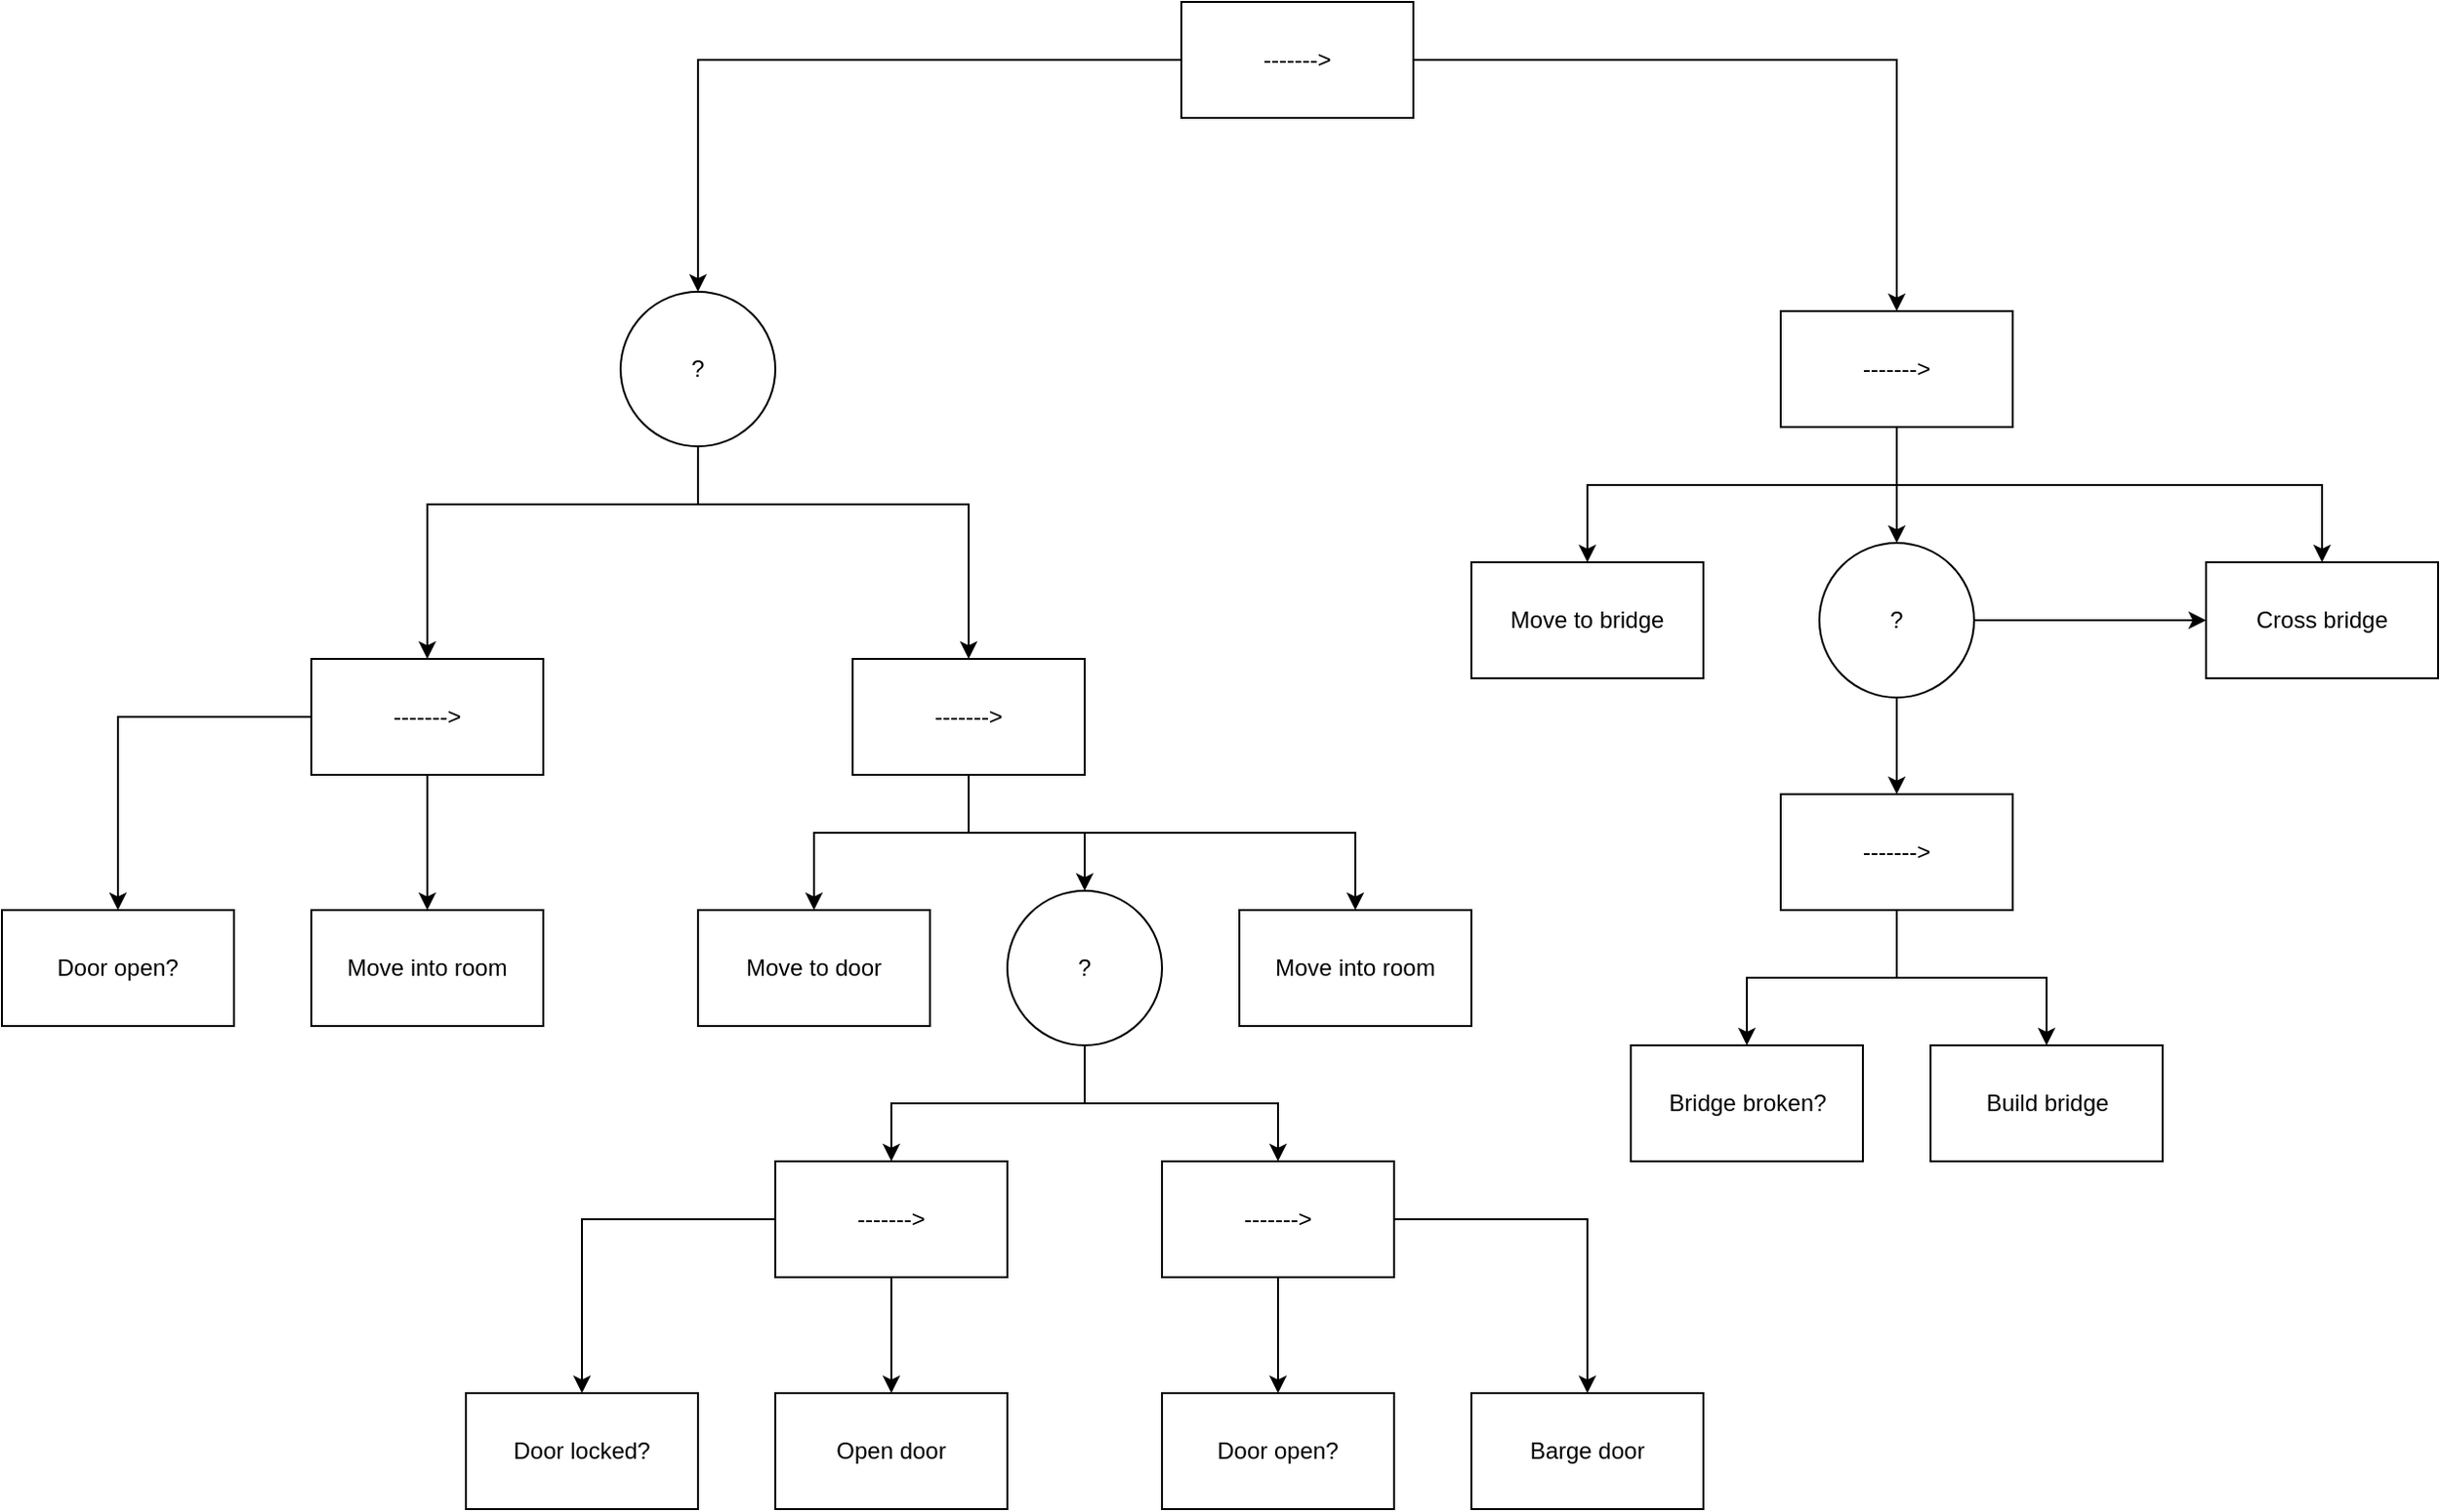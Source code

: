 <mxfile version="17.2.4"><diagram id="IPkd16YKOQhUqOxNHu_6" name="Page-1"><mxGraphModel dx="2805" dy="2206" grid="1" gridSize="10" guides="1" tooltips="1" connect="1" arrows="1" fold="1" page="1" pageScale="1" pageWidth="850" pageHeight="1100" math="0" shadow="0"><root><mxCell id="0"/><mxCell id="1" parent="0"/><mxCell id="6i_MNXXHQOB_27ZOIL5E-6" style="edgeStyle=orthogonalEdgeStyle;rounded=0;orthogonalLoop=1;jettySize=auto;html=1;entryX=0.5;entryY=0;entryDx=0;entryDy=0;" edge="1" parent="1" source="6i_MNXXHQOB_27ZOIL5E-1" target="6i_MNXXHQOB_27ZOIL5E-2"><mxGeometry relative="1" as="geometry"><Array as="points"><mxPoint x="210" y="190"/><mxPoint x="70" y="190"/></Array></mxGeometry></mxCell><mxCell id="6i_MNXXHQOB_27ZOIL5E-7" style="edgeStyle=orthogonalEdgeStyle;rounded=0;orthogonalLoop=1;jettySize=auto;html=1;entryX=0.5;entryY=0;entryDx=0;entryDy=0;" edge="1" parent="1" source="6i_MNXXHQOB_27ZOIL5E-1" target="6i_MNXXHQOB_27ZOIL5E-5"><mxGeometry relative="1" as="geometry"><Array as="points"><mxPoint x="210" y="190"/><mxPoint x="350" y="190"/></Array></mxGeometry></mxCell><mxCell id="6i_MNXXHQOB_27ZOIL5E-1" value="?" style="ellipse;whiteSpace=wrap;html=1;aspect=fixed;" vertex="1" parent="1"><mxGeometry x="170" y="80" width="80" height="80" as="geometry"/></mxCell><mxCell id="6i_MNXXHQOB_27ZOIL5E-10" style="edgeStyle=orthogonalEdgeStyle;rounded=0;orthogonalLoop=1;jettySize=auto;html=1;entryX=0.5;entryY=0;entryDx=0;entryDy=0;" edge="1" parent="1" source="6i_MNXXHQOB_27ZOIL5E-2" target="6i_MNXXHQOB_27ZOIL5E-9"><mxGeometry relative="1" as="geometry"/></mxCell><mxCell id="6i_MNXXHQOB_27ZOIL5E-11" style="edgeStyle=orthogonalEdgeStyle;rounded=0;orthogonalLoop=1;jettySize=auto;html=1;" edge="1" parent="1" source="6i_MNXXHQOB_27ZOIL5E-2" target="6i_MNXXHQOB_27ZOIL5E-8"><mxGeometry relative="1" as="geometry"/></mxCell><mxCell id="6i_MNXXHQOB_27ZOIL5E-2" value="-------&amp;gt;" style="rounded=0;whiteSpace=wrap;html=1;" vertex="1" parent="1"><mxGeometry x="10" y="270" width="120" height="60" as="geometry"/></mxCell><mxCell id="6i_MNXXHQOB_27ZOIL5E-15" style="edgeStyle=orthogonalEdgeStyle;rounded=0;orthogonalLoop=1;jettySize=auto;html=1;" edge="1" parent="1" source="6i_MNXXHQOB_27ZOIL5E-5" target="6i_MNXXHQOB_27ZOIL5E-12"><mxGeometry relative="1" as="geometry"><Array as="points"><mxPoint x="350" y="360"/><mxPoint x="270" y="360"/></Array></mxGeometry></mxCell><mxCell id="6i_MNXXHQOB_27ZOIL5E-16" style="edgeStyle=orthogonalEdgeStyle;rounded=0;orthogonalLoop=1;jettySize=auto;html=1;" edge="1" parent="1" source="6i_MNXXHQOB_27ZOIL5E-5" target="6i_MNXXHQOB_27ZOIL5E-13"><mxGeometry relative="1" as="geometry"/></mxCell><mxCell id="6i_MNXXHQOB_27ZOIL5E-17" style="edgeStyle=orthogonalEdgeStyle;rounded=0;orthogonalLoop=1;jettySize=auto;html=1;" edge="1" parent="1" source="6i_MNXXHQOB_27ZOIL5E-5" target="6i_MNXXHQOB_27ZOIL5E-14"><mxGeometry relative="1" as="geometry"><Array as="points"><mxPoint x="350" y="360"/><mxPoint x="550" y="360"/></Array></mxGeometry></mxCell><mxCell id="6i_MNXXHQOB_27ZOIL5E-5" value="-------&amp;gt;" style="rounded=0;whiteSpace=wrap;html=1;" vertex="1" parent="1"><mxGeometry x="290" y="270" width="120" height="60" as="geometry"/></mxCell><mxCell id="6i_MNXXHQOB_27ZOIL5E-8" value="Move into room" style="rounded=0;whiteSpace=wrap;html=1;" vertex="1" parent="1"><mxGeometry x="10" y="400" width="120" height="60" as="geometry"/></mxCell><mxCell id="6i_MNXXHQOB_27ZOIL5E-9" value="Door open?" style="rounded=0;whiteSpace=wrap;html=1;" vertex="1" parent="1"><mxGeometry x="-150" y="400" width="120" height="60" as="geometry"/></mxCell><mxCell id="6i_MNXXHQOB_27ZOIL5E-12" value="Move to door" style="rounded=0;whiteSpace=wrap;html=1;" vertex="1" parent="1"><mxGeometry x="210" y="400" width="120" height="60" as="geometry"/></mxCell><mxCell id="6i_MNXXHQOB_27ZOIL5E-20" style="edgeStyle=orthogonalEdgeStyle;rounded=0;orthogonalLoop=1;jettySize=auto;html=1;" edge="1" parent="1" source="6i_MNXXHQOB_27ZOIL5E-13" target="6i_MNXXHQOB_27ZOIL5E-18"><mxGeometry relative="1" as="geometry"/></mxCell><mxCell id="6i_MNXXHQOB_27ZOIL5E-21" style="edgeStyle=orthogonalEdgeStyle;rounded=0;orthogonalLoop=1;jettySize=auto;html=1;entryX=0.5;entryY=0;entryDx=0;entryDy=0;" edge="1" parent="1" source="6i_MNXXHQOB_27ZOIL5E-13" target="6i_MNXXHQOB_27ZOIL5E-19"><mxGeometry relative="1" as="geometry"/></mxCell><mxCell id="6i_MNXXHQOB_27ZOIL5E-13" value="?" style="ellipse;whiteSpace=wrap;html=1;aspect=fixed;" vertex="1" parent="1"><mxGeometry x="370" y="390" width="80" height="80" as="geometry"/></mxCell><mxCell id="6i_MNXXHQOB_27ZOIL5E-14" value="Move into room" style="rounded=0;whiteSpace=wrap;html=1;" vertex="1" parent="1"><mxGeometry x="490" y="400" width="120" height="60" as="geometry"/></mxCell><mxCell id="6i_MNXXHQOB_27ZOIL5E-26" style="edgeStyle=orthogonalEdgeStyle;rounded=0;orthogonalLoop=1;jettySize=auto;html=1;" edge="1" parent="1" source="6i_MNXXHQOB_27ZOIL5E-18" target="6i_MNXXHQOB_27ZOIL5E-22"><mxGeometry relative="1" as="geometry"/></mxCell><mxCell id="6i_MNXXHQOB_27ZOIL5E-27" style="edgeStyle=orthogonalEdgeStyle;rounded=0;orthogonalLoop=1;jettySize=auto;html=1;" edge="1" parent="1" source="6i_MNXXHQOB_27ZOIL5E-18" target="6i_MNXXHQOB_27ZOIL5E-23"><mxGeometry relative="1" as="geometry"/></mxCell><mxCell id="6i_MNXXHQOB_27ZOIL5E-18" value="-------&amp;gt;" style="rounded=0;whiteSpace=wrap;html=1;" vertex="1" parent="1"><mxGeometry x="250" y="530" width="120" height="60" as="geometry"/></mxCell><mxCell id="6i_MNXXHQOB_27ZOIL5E-28" style="edgeStyle=orthogonalEdgeStyle;rounded=0;orthogonalLoop=1;jettySize=auto;html=1;" edge="1" parent="1" source="6i_MNXXHQOB_27ZOIL5E-19" target="6i_MNXXHQOB_27ZOIL5E-24"><mxGeometry relative="1" as="geometry"/></mxCell><mxCell id="6i_MNXXHQOB_27ZOIL5E-29" style="edgeStyle=orthogonalEdgeStyle;rounded=0;orthogonalLoop=1;jettySize=auto;html=1;entryX=0.5;entryY=0;entryDx=0;entryDy=0;" edge="1" parent="1" source="6i_MNXXHQOB_27ZOIL5E-19" target="6i_MNXXHQOB_27ZOIL5E-25"><mxGeometry relative="1" as="geometry"/></mxCell><mxCell id="6i_MNXXHQOB_27ZOIL5E-19" value="-------&amp;gt;" style="rounded=0;whiteSpace=wrap;html=1;" vertex="1" parent="1"><mxGeometry x="450" y="530" width="120" height="60" as="geometry"/></mxCell><mxCell id="6i_MNXXHQOB_27ZOIL5E-22" value="Door locked?" style="rounded=0;whiteSpace=wrap;html=1;" vertex="1" parent="1"><mxGeometry x="90" y="650" width="120" height="60" as="geometry"/></mxCell><mxCell id="6i_MNXXHQOB_27ZOIL5E-23" value="Open door" style="rounded=0;whiteSpace=wrap;html=1;" vertex="1" parent="1"><mxGeometry x="250" y="650" width="120" height="60" as="geometry"/></mxCell><mxCell id="6i_MNXXHQOB_27ZOIL5E-24" value="Door open?" style="rounded=0;whiteSpace=wrap;html=1;" vertex="1" parent="1"><mxGeometry x="450" y="650" width="120" height="60" as="geometry"/></mxCell><mxCell id="6i_MNXXHQOB_27ZOIL5E-25" value="Barge door" style="rounded=0;whiteSpace=wrap;html=1;" vertex="1" parent="1"><mxGeometry x="610" y="650" width="120" height="60" as="geometry"/></mxCell><mxCell id="6i_MNXXHQOB_27ZOIL5E-39" style="edgeStyle=orthogonalEdgeStyle;rounded=0;orthogonalLoop=1;jettySize=auto;html=1;" edge="1" parent="1" source="6i_MNXXHQOB_27ZOIL5E-30" target="6i_MNXXHQOB_27ZOIL5E-32"><mxGeometry relative="1" as="geometry"><Array as="points"><mxPoint x="830" y="180"/><mxPoint x="670" y="180"/></Array></mxGeometry></mxCell><mxCell id="6i_MNXXHQOB_27ZOIL5E-47" style="edgeStyle=orthogonalEdgeStyle;rounded=0;orthogonalLoop=1;jettySize=auto;html=1;entryX=0.5;entryY=0;entryDx=0;entryDy=0;" edge="1" parent="1" source="6i_MNXXHQOB_27ZOIL5E-30" target="6i_MNXXHQOB_27ZOIL5E-38"><mxGeometry relative="1" as="geometry"><Array as="points"><mxPoint x="830" y="180"/><mxPoint x="1050" y="180"/></Array></mxGeometry></mxCell><mxCell id="6i_MNXXHQOB_27ZOIL5E-50" style="edgeStyle=orthogonalEdgeStyle;rounded=0;orthogonalLoop=1;jettySize=auto;html=1;" edge="1" parent="1" source="6i_MNXXHQOB_27ZOIL5E-30" target="6i_MNXXHQOB_27ZOIL5E-49"><mxGeometry relative="1" as="geometry"/></mxCell><mxCell id="6i_MNXXHQOB_27ZOIL5E-30" value="-------&amp;gt;" style="rounded=0;whiteSpace=wrap;html=1;" vertex="1" parent="1"><mxGeometry x="770" y="90" width="120" height="60" as="geometry"/></mxCell><mxCell id="6i_MNXXHQOB_27ZOIL5E-32" value="Move to bridge" style="rounded=0;whiteSpace=wrap;html=1;" vertex="1" parent="1"><mxGeometry x="610" y="220" width="120" height="60" as="geometry"/></mxCell><mxCell id="6i_MNXXHQOB_27ZOIL5E-34" style="edgeStyle=orthogonalEdgeStyle;rounded=0;orthogonalLoop=1;jettySize=auto;html=1;" edge="1" parent="1" source="6i_MNXXHQOB_27ZOIL5E-35" target="6i_MNXXHQOB_27ZOIL5E-36"><mxGeometry relative="1" as="geometry"/></mxCell><mxCell id="6i_MNXXHQOB_27ZOIL5E-52" style="edgeStyle=orthogonalEdgeStyle;rounded=0;orthogonalLoop=1;jettySize=auto;html=1;" edge="1" parent="1" source="6i_MNXXHQOB_27ZOIL5E-35" target="6i_MNXXHQOB_27ZOIL5E-37"><mxGeometry relative="1" as="geometry"/></mxCell><mxCell id="6i_MNXXHQOB_27ZOIL5E-35" value="-------&amp;gt;" style="rounded=0;whiteSpace=wrap;html=1;" vertex="1" parent="1"><mxGeometry x="770" y="340" width="120" height="60" as="geometry"/></mxCell><mxCell id="6i_MNXXHQOB_27ZOIL5E-36" value="Build bridge" style="rounded=0;whiteSpace=wrap;html=1;" vertex="1" parent="1"><mxGeometry x="847.5" y="470" width="120" height="60" as="geometry"/></mxCell><mxCell id="6i_MNXXHQOB_27ZOIL5E-37" value="Bridge broken?" style="rounded=0;whiteSpace=wrap;html=1;" vertex="1" parent="1"><mxGeometry x="692.5" y="470" width="120" height="60" as="geometry"/></mxCell><mxCell id="6i_MNXXHQOB_27ZOIL5E-38" value="Cross bridge" style="rounded=0;whiteSpace=wrap;html=1;" vertex="1" parent="1"><mxGeometry x="990" y="220" width="120" height="60" as="geometry"/></mxCell><mxCell id="6i_MNXXHQOB_27ZOIL5E-44" style="edgeStyle=orthogonalEdgeStyle;rounded=0;orthogonalLoop=1;jettySize=auto;html=1;entryX=0.5;entryY=0;entryDx=0;entryDy=0;" edge="1" parent="1" source="6i_MNXXHQOB_27ZOIL5E-43" target="6i_MNXXHQOB_27ZOIL5E-1"><mxGeometry relative="1" as="geometry"/></mxCell><mxCell id="6i_MNXXHQOB_27ZOIL5E-45" style="edgeStyle=orthogonalEdgeStyle;rounded=0;orthogonalLoop=1;jettySize=auto;html=1;" edge="1" parent="1" source="6i_MNXXHQOB_27ZOIL5E-43" target="6i_MNXXHQOB_27ZOIL5E-30"><mxGeometry relative="1" as="geometry"/></mxCell><mxCell id="6i_MNXXHQOB_27ZOIL5E-43" value="-------&amp;gt;" style="rounded=0;whiteSpace=wrap;html=1;" vertex="1" parent="1"><mxGeometry x="460" y="-70" width="120" height="60" as="geometry"/></mxCell><mxCell id="6i_MNXXHQOB_27ZOIL5E-51" style="edgeStyle=orthogonalEdgeStyle;rounded=0;orthogonalLoop=1;jettySize=auto;html=1;" edge="1" parent="1" source="6i_MNXXHQOB_27ZOIL5E-49" target="6i_MNXXHQOB_27ZOIL5E-35"><mxGeometry relative="1" as="geometry"/></mxCell><mxCell id="6i_MNXXHQOB_27ZOIL5E-53" style="edgeStyle=orthogonalEdgeStyle;rounded=0;orthogonalLoop=1;jettySize=auto;html=1;entryX=0;entryY=0.5;entryDx=0;entryDy=0;" edge="1" parent="1" source="6i_MNXXHQOB_27ZOIL5E-49" target="6i_MNXXHQOB_27ZOIL5E-38"><mxGeometry relative="1" as="geometry"/></mxCell><mxCell id="6i_MNXXHQOB_27ZOIL5E-49" value="?" style="ellipse;whiteSpace=wrap;html=1;aspect=fixed;" vertex="1" parent="1"><mxGeometry x="790" y="210" width="80" height="80" as="geometry"/></mxCell></root></mxGraphModel></diagram></mxfile>